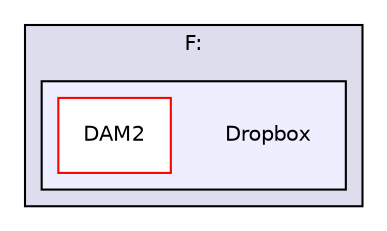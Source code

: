 digraph "Dropbox" {
  compound=true
  node [ fontsize="10", fontname="Helvetica"];
  edge [ labelfontsize="10", labelfontname="Helvetica"];
  subgraph clusterdir_3a581ba30d25676e4b797b1f96d53b45 {
    graph [ bgcolor="#ddddee", pencolor="black", label="F:" fontname="Helvetica", fontsize="10", URL="dir_3a581ba30d25676e4b797b1f96d53b45.html"]
  subgraph clusterdir_b75b71b0fb7b0258bb8263c49ab2ac0e {
    graph [ bgcolor="#eeeeff", pencolor="black", label="" URL="dir_b75b71b0fb7b0258bb8263c49ab2ac0e.html"];
    dir_b75b71b0fb7b0258bb8263c49ab2ac0e [shape=plaintext label="Dropbox"];
    dir_ac5bb6e0bba134ff1fbc4b27a2245e19 [shape=box label="DAM2" color="red" fillcolor="white" style="filled" URL="dir_ac5bb6e0bba134ff1fbc4b27a2245e19.html"];
  }
  }
}
